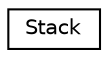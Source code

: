 digraph "Иерархия классов. Графический вид."
{
 // INTERACTIVE_SVG=YES
 // LATEX_PDF_SIZE
  edge [fontname="Helvetica",fontsize="10",labelfontname="Helvetica",labelfontsize="10"];
  node [fontname="Helvetica",fontsize="10",shape=record];
  rankdir="LR";
  Node0 [label="Stack",height=0.2,width=0.4,color="black", fillcolor="white", style="filled",URL="$classStack.html",tooltip=" "];
}
